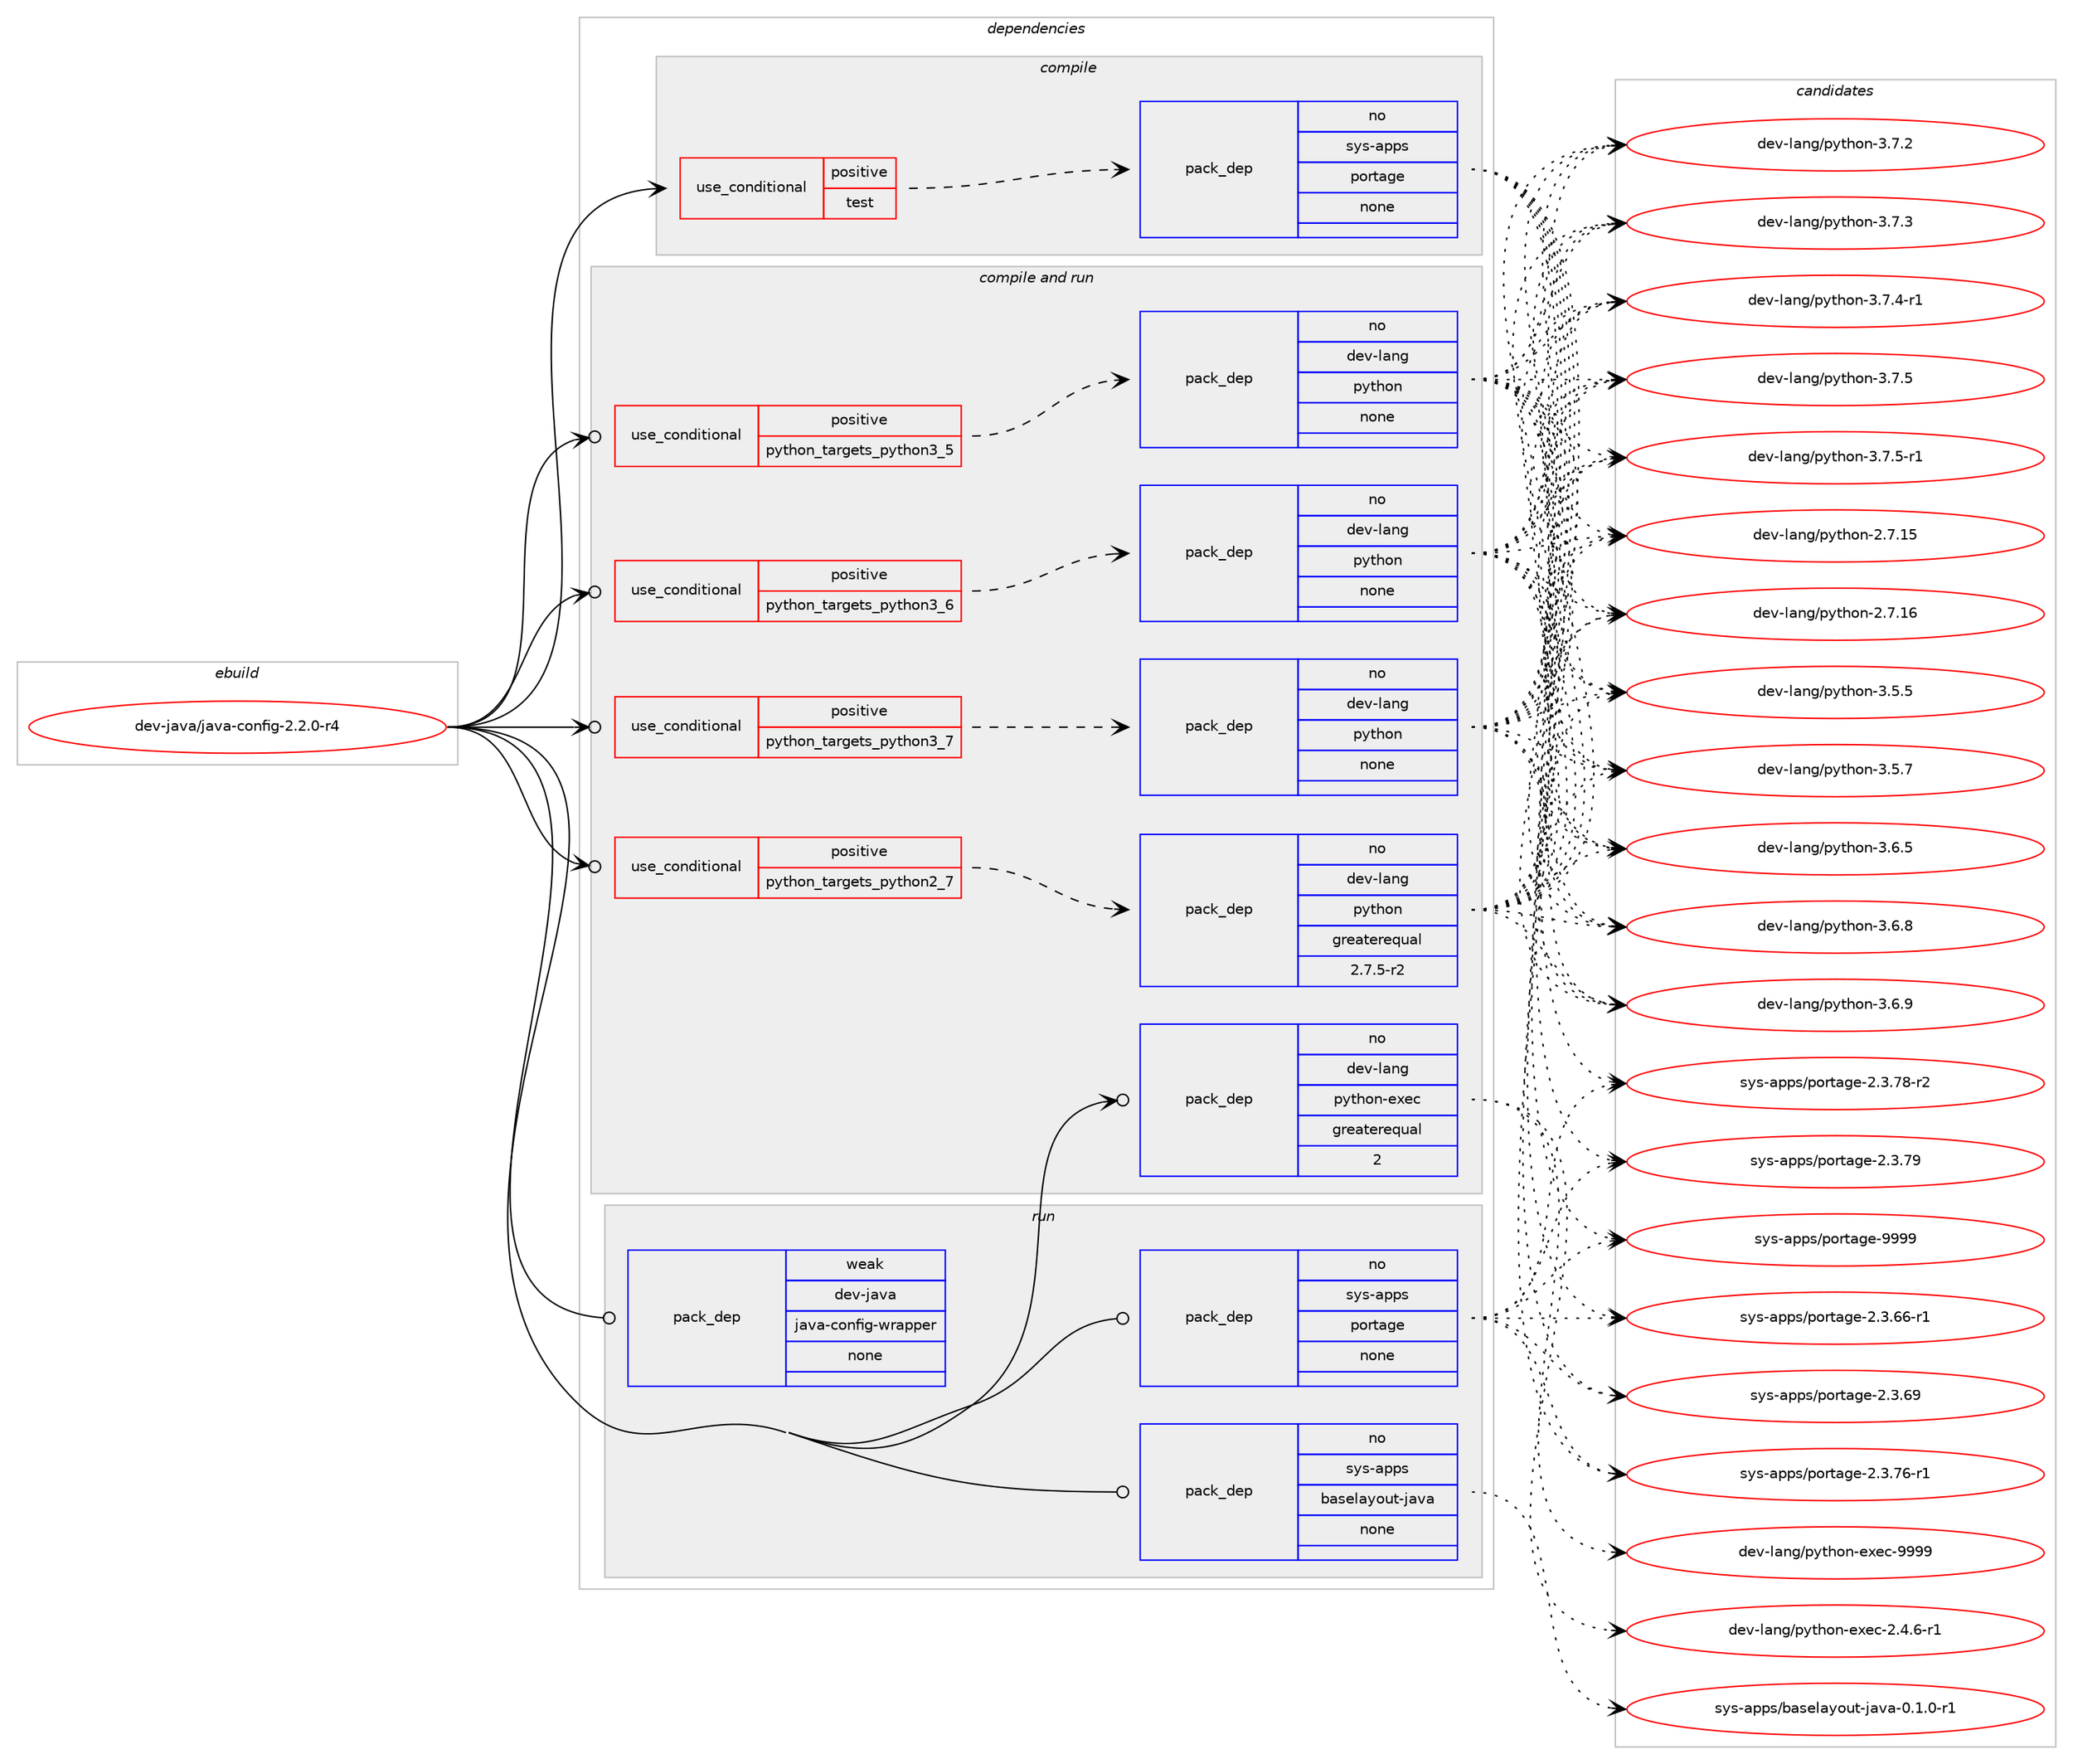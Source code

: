 digraph prolog {

# *************
# Graph options
# *************

newrank=true;
concentrate=true;
compound=true;
graph [rankdir=LR,fontname=Helvetica,fontsize=10,ranksep=1.5];#, ranksep=2.5, nodesep=0.2];
edge  [arrowhead=vee];
node  [fontname=Helvetica,fontsize=10];

# **********
# The ebuild
# **********

subgraph cluster_leftcol {
color=gray;
rank=same;
label=<<i>ebuild</i>>;
id [label="dev-java/java-config-2.2.0-r4", color=red, width=4, href="../dev-java/java-config-2.2.0-r4.svg"];
}

# ****************
# The dependencies
# ****************

subgraph cluster_midcol {
color=gray;
label=<<i>dependencies</i>>;
subgraph cluster_compile {
fillcolor="#eeeeee";
style=filled;
label=<<i>compile</i>>;
subgraph cond128950 {
dependency553477 [label=<<TABLE BORDER="0" CELLBORDER="1" CELLSPACING="0" CELLPADDING="4"><TR><TD ROWSPAN="3" CELLPADDING="10">use_conditional</TD></TR><TR><TD>positive</TD></TR><TR><TD>test</TD></TR></TABLE>>, shape=none, color=red];
subgraph pack413350 {
dependency553478 [label=<<TABLE BORDER="0" CELLBORDER="1" CELLSPACING="0" CELLPADDING="4" WIDTH="220"><TR><TD ROWSPAN="6" CELLPADDING="30">pack_dep</TD></TR><TR><TD WIDTH="110">no</TD></TR><TR><TD>sys-apps</TD></TR><TR><TD>portage</TD></TR><TR><TD>none</TD></TR><TR><TD></TD></TR></TABLE>>, shape=none, color=blue];
}
dependency553477:e -> dependency553478:w [weight=20,style="dashed",arrowhead="vee"];
}
id:e -> dependency553477:w [weight=20,style="solid",arrowhead="vee"];
}
subgraph cluster_compileandrun {
fillcolor="#eeeeee";
style=filled;
label=<<i>compile and run</i>>;
subgraph cond128951 {
dependency553479 [label=<<TABLE BORDER="0" CELLBORDER="1" CELLSPACING="0" CELLPADDING="4"><TR><TD ROWSPAN="3" CELLPADDING="10">use_conditional</TD></TR><TR><TD>positive</TD></TR><TR><TD>python_targets_python2_7</TD></TR></TABLE>>, shape=none, color=red];
subgraph pack413351 {
dependency553480 [label=<<TABLE BORDER="0" CELLBORDER="1" CELLSPACING="0" CELLPADDING="4" WIDTH="220"><TR><TD ROWSPAN="6" CELLPADDING="30">pack_dep</TD></TR><TR><TD WIDTH="110">no</TD></TR><TR><TD>dev-lang</TD></TR><TR><TD>python</TD></TR><TR><TD>greaterequal</TD></TR><TR><TD>2.7.5-r2</TD></TR></TABLE>>, shape=none, color=blue];
}
dependency553479:e -> dependency553480:w [weight=20,style="dashed",arrowhead="vee"];
}
id:e -> dependency553479:w [weight=20,style="solid",arrowhead="odotvee"];
subgraph cond128952 {
dependency553481 [label=<<TABLE BORDER="0" CELLBORDER="1" CELLSPACING="0" CELLPADDING="4"><TR><TD ROWSPAN="3" CELLPADDING="10">use_conditional</TD></TR><TR><TD>positive</TD></TR><TR><TD>python_targets_python3_5</TD></TR></TABLE>>, shape=none, color=red];
subgraph pack413352 {
dependency553482 [label=<<TABLE BORDER="0" CELLBORDER="1" CELLSPACING="0" CELLPADDING="4" WIDTH="220"><TR><TD ROWSPAN="6" CELLPADDING="30">pack_dep</TD></TR><TR><TD WIDTH="110">no</TD></TR><TR><TD>dev-lang</TD></TR><TR><TD>python</TD></TR><TR><TD>none</TD></TR><TR><TD></TD></TR></TABLE>>, shape=none, color=blue];
}
dependency553481:e -> dependency553482:w [weight=20,style="dashed",arrowhead="vee"];
}
id:e -> dependency553481:w [weight=20,style="solid",arrowhead="odotvee"];
subgraph cond128953 {
dependency553483 [label=<<TABLE BORDER="0" CELLBORDER="1" CELLSPACING="0" CELLPADDING="4"><TR><TD ROWSPAN="3" CELLPADDING="10">use_conditional</TD></TR><TR><TD>positive</TD></TR><TR><TD>python_targets_python3_6</TD></TR></TABLE>>, shape=none, color=red];
subgraph pack413353 {
dependency553484 [label=<<TABLE BORDER="0" CELLBORDER="1" CELLSPACING="0" CELLPADDING="4" WIDTH="220"><TR><TD ROWSPAN="6" CELLPADDING="30">pack_dep</TD></TR><TR><TD WIDTH="110">no</TD></TR><TR><TD>dev-lang</TD></TR><TR><TD>python</TD></TR><TR><TD>none</TD></TR><TR><TD></TD></TR></TABLE>>, shape=none, color=blue];
}
dependency553483:e -> dependency553484:w [weight=20,style="dashed",arrowhead="vee"];
}
id:e -> dependency553483:w [weight=20,style="solid",arrowhead="odotvee"];
subgraph cond128954 {
dependency553485 [label=<<TABLE BORDER="0" CELLBORDER="1" CELLSPACING="0" CELLPADDING="4"><TR><TD ROWSPAN="3" CELLPADDING="10">use_conditional</TD></TR><TR><TD>positive</TD></TR><TR><TD>python_targets_python3_7</TD></TR></TABLE>>, shape=none, color=red];
subgraph pack413354 {
dependency553486 [label=<<TABLE BORDER="0" CELLBORDER="1" CELLSPACING="0" CELLPADDING="4" WIDTH="220"><TR><TD ROWSPAN="6" CELLPADDING="30">pack_dep</TD></TR><TR><TD WIDTH="110">no</TD></TR><TR><TD>dev-lang</TD></TR><TR><TD>python</TD></TR><TR><TD>none</TD></TR><TR><TD></TD></TR></TABLE>>, shape=none, color=blue];
}
dependency553485:e -> dependency553486:w [weight=20,style="dashed",arrowhead="vee"];
}
id:e -> dependency553485:w [weight=20,style="solid",arrowhead="odotvee"];
subgraph pack413355 {
dependency553487 [label=<<TABLE BORDER="0" CELLBORDER="1" CELLSPACING="0" CELLPADDING="4" WIDTH="220"><TR><TD ROWSPAN="6" CELLPADDING="30">pack_dep</TD></TR><TR><TD WIDTH="110">no</TD></TR><TR><TD>dev-lang</TD></TR><TR><TD>python-exec</TD></TR><TR><TD>greaterequal</TD></TR><TR><TD>2</TD></TR></TABLE>>, shape=none, color=blue];
}
id:e -> dependency553487:w [weight=20,style="solid",arrowhead="odotvee"];
}
subgraph cluster_run {
fillcolor="#eeeeee";
style=filled;
label=<<i>run</i>>;
subgraph pack413356 {
dependency553488 [label=<<TABLE BORDER="0" CELLBORDER="1" CELLSPACING="0" CELLPADDING="4" WIDTH="220"><TR><TD ROWSPAN="6" CELLPADDING="30">pack_dep</TD></TR><TR><TD WIDTH="110">no</TD></TR><TR><TD>sys-apps</TD></TR><TR><TD>baselayout-java</TD></TR><TR><TD>none</TD></TR><TR><TD></TD></TR></TABLE>>, shape=none, color=blue];
}
id:e -> dependency553488:w [weight=20,style="solid",arrowhead="odot"];
subgraph pack413357 {
dependency553489 [label=<<TABLE BORDER="0" CELLBORDER="1" CELLSPACING="0" CELLPADDING="4" WIDTH="220"><TR><TD ROWSPAN="6" CELLPADDING="30">pack_dep</TD></TR><TR><TD WIDTH="110">no</TD></TR><TR><TD>sys-apps</TD></TR><TR><TD>portage</TD></TR><TR><TD>none</TD></TR><TR><TD></TD></TR></TABLE>>, shape=none, color=blue];
}
id:e -> dependency553489:w [weight=20,style="solid",arrowhead="odot"];
subgraph pack413358 {
dependency553490 [label=<<TABLE BORDER="0" CELLBORDER="1" CELLSPACING="0" CELLPADDING="4" WIDTH="220"><TR><TD ROWSPAN="6" CELLPADDING="30">pack_dep</TD></TR><TR><TD WIDTH="110">weak</TD></TR><TR><TD>dev-java</TD></TR><TR><TD>java-config-wrapper</TD></TR><TR><TD>none</TD></TR><TR><TD></TD></TR></TABLE>>, shape=none, color=blue];
}
id:e -> dependency553490:w [weight=20,style="solid",arrowhead="odot"];
}
}

# **************
# The candidates
# **************

subgraph cluster_choices {
rank=same;
color=gray;
label=<<i>candidates</i>>;

subgraph choice413350 {
color=black;
nodesep=1;
choice11512111545971121121154711211111411697103101455046514654544511449 [label="sys-apps/portage-2.3.66-r1", color=red, width=4,href="../sys-apps/portage-2.3.66-r1.svg"];
choice1151211154597112112115471121111141169710310145504651465457 [label="sys-apps/portage-2.3.69", color=red, width=4,href="../sys-apps/portage-2.3.69.svg"];
choice11512111545971121121154711211111411697103101455046514655544511449 [label="sys-apps/portage-2.3.76-r1", color=red, width=4,href="../sys-apps/portage-2.3.76-r1.svg"];
choice11512111545971121121154711211111411697103101455046514655564511450 [label="sys-apps/portage-2.3.78-r2", color=red, width=4,href="../sys-apps/portage-2.3.78-r2.svg"];
choice1151211154597112112115471121111141169710310145504651465557 [label="sys-apps/portage-2.3.79", color=red, width=4,href="../sys-apps/portage-2.3.79.svg"];
choice115121115459711211211547112111114116971031014557575757 [label="sys-apps/portage-9999", color=red, width=4,href="../sys-apps/portage-9999.svg"];
dependency553478:e -> choice11512111545971121121154711211111411697103101455046514654544511449:w [style=dotted,weight="100"];
dependency553478:e -> choice1151211154597112112115471121111141169710310145504651465457:w [style=dotted,weight="100"];
dependency553478:e -> choice11512111545971121121154711211111411697103101455046514655544511449:w [style=dotted,weight="100"];
dependency553478:e -> choice11512111545971121121154711211111411697103101455046514655564511450:w [style=dotted,weight="100"];
dependency553478:e -> choice1151211154597112112115471121111141169710310145504651465557:w [style=dotted,weight="100"];
dependency553478:e -> choice115121115459711211211547112111114116971031014557575757:w [style=dotted,weight="100"];
}
subgraph choice413351 {
color=black;
nodesep=1;
choice10010111845108971101034711212111610411111045504655464953 [label="dev-lang/python-2.7.15", color=red, width=4,href="../dev-lang/python-2.7.15.svg"];
choice10010111845108971101034711212111610411111045504655464954 [label="dev-lang/python-2.7.16", color=red, width=4,href="../dev-lang/python-2.7.16.svg"];
choice100101118451089711010347112121116104111110455146534653 [label="dev-lang/python-3.5.5", color=red, width=4,href="../dev-lang/python-3.5.5.svg"];
choice100101118451089711010347112121116104111110455146534655 [label="dev-lang/python-3.5.7", color=red, width=4,href="../dev-lang/python-3.5.7.svg"];
choice100101118451089711010347112121116104111110455146544653 [label="dev-lang/python-3.6.5", color=red, width=4,href="../dev-lang/python-3.6.5.svg"];
choice100101118451089711010347112121116104111110455146544656 [label="dev-lang/python-3.6.8", color=red, width=4,href="../dev-lang/python-3.6.8.svg"];
choice100101118451089711010347112121116104111110455146544657 [label="dev-lang/python-3.6.9", color=red, width=4,href="../dev-lang/python-3.6.9.svg"];
choice100101118451089711010347112121116104111110455146554650 [label="dev-lang/python-3.7.2", color=red, width=4,href="../dev-lang/python-3.7.2.svg"];
choice100101118451089711010347112121116104111110455146554651 [label="dev-lang/python-3.7.3", color=red, width=4,href="../dev-lang/python-3.7.3.svg"];
choice1001011184510897110103471121211161041111104551465546524511449 [label="dev-lang/python-3.7.4-r1", color=red, width=4,href="../dev-lang/python-3.7.4-r1.svg"];
choice100101118451089711010347112121116104111110455146554653 [label="dev-lang/python-3.7.5", color=red, width=4,href="../dev-lang/python-3.7.5.svg"];
choice1001011184510897110103471121211161041111104551465546534511449 [label="dev-lang/python-3.7.5-r1", color=red, width=4,href="../dev-lang/python-3.7.5-r1.svg"];
dependency553480:e -> choice10010111845108971101034711212111610411111045504655464953:w [style=dotted,weight="100"];
dependency553480:e -> choice10010111845108971101034711212111610411111045504655464954:w [style=dotted,weight="100"];
dependency553480:e -> choice100101118451089711010347112121116104111110455146534653:w [style=dotted,weight="100"];
dependency553480:e -> choice100101118451089711010347112121116104111110455146534655:w [style=dotted,weight="100"];
dependency553480:e -> choice100101118451089711010347112121116104111110455146544653:w [style=dotted,weight="100"];
dependency553480:e -> choice100101118451089711010347112121116104111110455146544656:w [style=dotted,weight="100"];
dependency553480:e -> choice100101118451089711010347112121116104111110455146544657:w [style=dotted,weight="100"];
dependency553480:e -> choice100101118451089711010347112121116104111110455146554650:w [style=dotted,weight="100"];
dependency553480:e -> choice100101118451089711010347112121116104111110455146554651:w [style=dotted,weight="100"];
dependency553480:e -> choice1001011184510897110103471121211161041111104551465546524511449:w [style=dotted,weight="100"];
dependency553480:e -> choice100101118451089711010347112121116104111110455146554653:w [style=dotted,weight="100"];
dependency553480:e -> choice1001011184510897110103471121211161041111104551465546534511449:w [style=dotted,weight="100"];
}
subgraph choice413352 {
color=black;
nodesep=1;
choice10010111845108971101034711212111610411111045504655464953 [label="dev-lang/python-2.7.15", color=red, width=4,href="../dev-lang/python-2.7.15.svg"];
choice10010111845108971101034711212111610411111045504655464954 [label="dev-lang/python-2.7.16", color=red, width=4,href="../dev-lang/python-2.7.16.svg"];
choice100101118451089711010347112121116104111110455146534653 [label="dev-lang/python-3.5.5", color=red, width=4,href="../dev-lang/python-3.5.5.svg"];
choice100101118451089711010347112121116104111110455146534655 [label="dev-lang/python-3.5.7", color=red, width=4,href="../dev-lang/python-3.5.7.svg"];
choice100101118451089711010347112121116104111110455146544653 [label="dev-lang/python-3.6.5", color=red, width=4,href="../dev-lang/python-3.6.5.svg"];
choice100101118451089711010347112121116104111110455146544656 [label="dev-lang/python-3.6.8", color=red, width=4,href="../dev-lang/python-3.6.8.svg"];
choice100101118451089711010347112121116104111110455146544657 [label="dev-lang/python-3.6.9", color=red, width=4,href="../dev-lang/python-3.6.9.svg"];
choice100101118451089711010347112121116104111110455146554650 [label="dev-lang/python-3.7.2", color=red, width=4,href="../dev-lang/python-3.7.2.svg"];
choice100101118451089711010347112121116104111110455146554651 [label="dev-lang/python-3.7.3", color=red, width=4,href="../dev-lang/python-3.7.3.svg"];
choice1001011184510897110103471121211161041111104551465546524511449 [label="dev-lang/python-3.7.4-r1", color=red, width=4,href="../dev-lang/python-3.7.4-r1.svg"];
choice100101118451089711010347112121116104111110455146554653 [label="dev-lang/python-3.7.5", color=red, width=4,href="../dev-lang/python-3.7.5.svg"];
choice1001011184510897110103471121211161041111104551465546534511449 [label="dev-lang/python-3.7.5-r1", color=red, width=4,href="../dev-lang/python-3.7.5-r1.svg"];
dependency553482:e -> choice10010111845108971101034711212111610411111045504655464953:w [style=dotted,weight="100"];
dependency553482:e -> choice10010111845108971101034711212111610411111045504655464954:w [style=dotted,weight="100"];
dependency553482:e -> choice100101118451089711010347112121116104111110455146534653:w [style=dotted,weight="100"];
dependency553482:e -> choice100101118451089711010347112121116104111110455146534655:w [style=dotted,weight="100"];
dependency553482:e -> choice100101118451089711010347112121116104111110455146544653:w [style=dotted,weight="100"];
dependency553482:e -> choice100101118451089711010347112121116104111110455146544656:w [style=dotted,weight="100"];
dependency553482:e -> choice100101118451089711010347112121116104111110455146544657:w [style=dotted,weight="100"];
dependency553482:e -> choice100101118451089711010347112121116104111110455146554650:w [style=dotted,weight="100"];
dependency553482:e -> choice100101118451089711010347112121116104111110455146554651:w [style=dotted,weight="100"];
dependency553482:e -> choice1001011184510897110103471121211161041111104551465546524511449:w [style=dotted,weight="100"];
dependency553482:e -> choice100101118451089711010347112121116104111110455146554653:w [style=dotted,weight="100"];
dependency553482:e -> choice1001011184510897110103471121211161041111104551465546534511449:w [style=dotted,weight="100"];
}
subgraph choice413353 {
color=black;
nodesep=1;
choice10010111845108971101034711212111610411111045504655464953 [label="dev-lang/python-2.7.15", color=red, width=4,href="../dev-lang/python-2.7.15.svg"];
choice10010111845108971101034711212111610411111045504655464954 [label="dev-lang/python-2.7.16", color=red, width=4,href="../dev-lang/python-2.7.16.svg"];
choice100101118451089711010347112121116104111110455146534653 [label="dev-lang/python-3.5.5", color=red, width=4,href="../dev-lang/python-3.5.5.svg"];
choice100101118451089711010347112121116104111110455146534655 [label="dev-lang/python-3.5.7", color=red, width=4,href="../dev-lang/python-3.5.7.svg"];
choice100101118451089711010347112121116104111110455146544653 [label="dev-lang/python-3.6.5", color=red, width=4,href="../dev-lang/python-3.6.5.svg"];
choice100101118451089711010347112121116104111110455146544656 [label="dev-lang/python-3.6.8", color=red, width=4,href="../dev-lang/python-3.6.8.svg"];
choice100101118451089711010347112121116104111110455146544657 [label="dev-lang/python-3.6.9", color=red, width=4,href="../dev-lang/python-3.6.9.svg"];
choice100101118451089711010347112121116104111110455146554650 [label="dev-lang/python-3.7.2", color=red, width=4,href="../dev-lang/python-3.7.2.svg"];
choice100101118451089711010347112121116104111110455146554651 [label="dev-lang/python-3.7.3", color=red, width=4,href="../dev-lang/python-3.7.3.svg"];
choice1001011184510897110103471121211161041111104551465546524511449 [label="dev-lang/python-3.7.4-r1", color=red, width=4,href="../dev-lang/python-3.7.4-r1.svg"];
choice100101118451089711010347112121116104111110455146554653 [label="dev-lang/python-3.7.5", color=red, width=4,href="../dev-lang/python-3.7.5.svg"];
choice1001011184510897110103471121211161041111104551465546534511449 [label="dev-lang/python-3.7.5-r1", color=red, width=4,href="../dev-lang/python-3.7.5-r1.svg"];
dependency553484:e -> choice10010111845108971101034711212111610411111045504655464953:w [style=dotted,weight="100"];
dependency553484:e -> choice10010111845108971101034711212111610411111045504655464954:w [style=dotted,weight="100"];
dependency553484:e -> choice100101118451089711010347112121116104111110455146534653:w [style=dotted,weight="100"];
dependency553484:e -> choice100101118451089711010347112121116104111110455146534655:w [style=dotted,weight="100"];
dependency553484:e -> choice100101118451089711010347112121116104111110455146544653:w [style=dotted,weight="100"];
dependency553484:e -> choice100101118451089711010347112121116104111110455146544656:w [style=dotted,weight="100"];
dependency553484:e -> choice100101118451089711010347112121116104111110455146544657:w [style=dotted,weight="100"];
dependency553484:e -> choice100101118451089711010347112121116104111110455146554650:w [style=dotted,weight="100"];
dependency553484:e -> choice100101118451089711010347112121116104111110455146554651:w [style=dotted,weight="100"];
dependency553484:e -> choice1001011184510897110103471121211161041111104551465546524511449:w [style=dotted,weight="100"];
dependency553484:e -> choice100101118451089711010347112121116104111110455146554653:w [style=dotted,weight="100"];
dependency553484:e -> choice1001011184510897110103471121211161041111104551465546534511449:w [style=dotted,weight="100"];
}
subgraph choice413354 {
color=black;
nodesep=1;
choice10010111845108971101034711212111610411111045504655464953 [label="dev-lang/python-2.7.15", color=red, width=4,href="../dev-lang/python-2.7.15.svg"];
choice10010111845108971101034711212111610411111045504655464954 [label="dev-lang/python-2.7.16", color=red, width=4,href="../dev-lang/python-2.7.16.svg"];
choice100101118451089711010347112121116104111110455146534653 [label="dev-lang/python-3.5.5", color=red, width=4,href="../dev-lang/python-3.5.5.svg"];
choice100101118451089711010347112121116104111110455146534655 [label="dev-lang/python-3.5.7", color=red, width=4,href="../dev-lang/python-3.5.7.svg"];
choice100101118451089711010347112121116104111110455146544653 [label="dev-lang/python-3.6.5", color=red, width=4,href="../dev-lang/python-3.6.5.svg"];
choice100101118451089711010347112121116104111110455146544656 [label="dev-lang/python-3.6.8", color=red, width=4,href="../dev-lang/python-3.6.8.svg"];
choice100101118451089711010347112121116104111110455146544657 [label="dev-lang/python-3.6.9", color=red, width=4,href="../dev-lang/python-3.6.9.svg"];
choice100101118451089711010347112121116104111110455146554650 [label="dev-lang/python-3.7.2", color=red, width=4,href="../dev-lang/python-3.7.2.svg"];
choice100101118451089711010347112121116104111110455146554651 [label="dev-lang/python-3.7.3", color=red, width=4,href="../dev-lang/python-3.7.3.svg"];
choice1001011184510897110103471121211161041111104551465546524511449 [label="dev-lang/python-3.7.4-r1", color=red, width=4,href="../dev-lang/python-3.7.4-r1.svg"];
choice100101118451089711010347112121116104111110455146554653 [label="dev-lang/python-3.7.5", color=red, width=4,href="../dev-lang/python-3.7.5.svg"];
choice1001011184510897110103471121211161041111104551465546534511449 [label="dev-lang/python-3.7.5-r1", color=red, width=4,href="../dev-lang/python-3.7.5-r1.svg"];
dependency553486:e -> choice10010111845108971101034711212111610411111045504655464953:w [style=dotted,weight="100"];
dependency553486:e -> choice10010111845108971101034711212111610411111045504655464954:w [style=dotted,weight="100"];
dependency553486:e -> choice100101118451089711010347112121116104111110455146534653:w [style=dotted,weight="100"];
dependency553486:e -> choice100101118451089711010347112121116104111110455146534655:w [style=dotted,weight="100"];
dependency553486:e -> choice100101118451089711010347112121116104111110455146544653:w [style=dotted,weight="100"];
dependency553486:e -> choice100101118451089711010347112121116104111110455146544656:w [style=dotted,weight="100"];
dependency553486:e -> choice100101118451089711010347112121116104111110455146544657:w [style=dotted,weight="100"];
dependency553486:e -> choice100101118451089711010347112121116104111110455146554650:w [style=dotted,weight="100"];
dependency553486:e -> choice100101118451089711010347112121116104111110455146554651:w [style=dotted,weight="100"];
dependency553486:e -> choice1001011184510897110103471121211161041111104551465546524511449:w [style=dotted,weight="100"];
dependency553486:e -> choice100101118451089711010347112121116104111110455146554653:w [style=dotted,weight="100"];
dependency553486:e -> choice1001011184510897110103471121211161041111104551465546534511449:w [style=dotted,weight="100"];
}
subgraph choice413355 {
color=black;
nodesep=1;
choice10010111845108971101034711212111610411111045101120101994550465246544511449 [label="dev-lang/python-exec-2.4.6-r1", color=red, width=4,href="../dev-lang/python-exec-2.4.6-r1.svg"];
choice10010111845108971101034711212111610411111045101120101994557575757 [label="dev-lang/python-exec-9999", color=red, width=4,href="../dev-lang/python-exec-9999.svg"];
dependency553487:e -> choice10010111845108971101034711212111610411111045101120101994550465246544511449:w [style=dotted,weight="100"];
dependency553487:e -> choice10010111845108971101034711212111610411111045101120101994557575757:w [style=dotted,weight="100"];
}
subgraph choice413356 {
color=black;
nodesep=1;
choice1151211154597112112115479897115101108971211111171164510697118974548464946484511449 [label="sys-apps/baselayout-java-0.1.0-r1", color=red, width=4,href="../sys-apps/baselayout-java-0.1.0-r1.svg"];
dependency553488:e -> choice1151211154597112112115479897115101108971211111171164510697118974548464946484511449:w [style=dotted,weight="100"];
}
subgraph choice413357 {
color=black;
nodesep=1;
choice11512111545971121121154711211111411697103101455046514654544511449 [label="sys-apps/portage-2.3.66-r1", color=red, width=4,href="../sys-apps/portage-2.3.66-r1.svg"];
choice1151211154597112112115471121111141169710310145504651465457 [label="sys-apps/portage-2.3.69", color=red, width=4,href="../sys-apps/portage-2.3.69.svg"];
choice11512111545971121121154711211111411697103101455046514655544511449 [label="sys-apps/portage-2.3.76-r1", color=red, width=4,href="../sys-apps/portage-2.3.76-r1.svg"];
choice11512111545971121121154711211111411697103101455046514655564511450 [label="sys-apps/portage-2.3.78-r2", color=red, width=4,href="../sys-apps/portage-2.3.78-r2.svg"];
choice1151211154597112112115471121111141169710310145504651465557 [label="sys-apps/portage-2.3.79", color=red, width=4,href="../sys-apps/portage-2.3.79.svg"];
choice115121115459711211211547112111114116971031014557575757 [label="sys-apps/portage-9999", color=red, width=4,href="../sys-apps/portage-9999.svg"];
dependency553489:e -> choice11512111545971121121154711211111411697103101455046514654544511449:w [style=dotted,weight="100"];
dependency553489:e -> choice1151211154597112112115471121111141169710310145504651465457:w [style=dotted,weight="100"];
dependency553489:e -> choice11512111545971121121154711211111411697103101455046514655544511449:w [style=dotted,weight="100"];
dependency553489:e -> choice11512111545971121121154711211111411697103101455046514655564511450:w [style=dotted,weight="100"];
dependency553489:e -> choice1151211154597112112115471121111141169710310145504651465557:w [style=dotted,weight="100"];
dependency553489:e -> choice115121115459711211211547112111114116971031014557575757:w [style=dotted,weight="100"];
}
subgraph choice413358 {
color=black;
nodesep=1;
}
}

}
